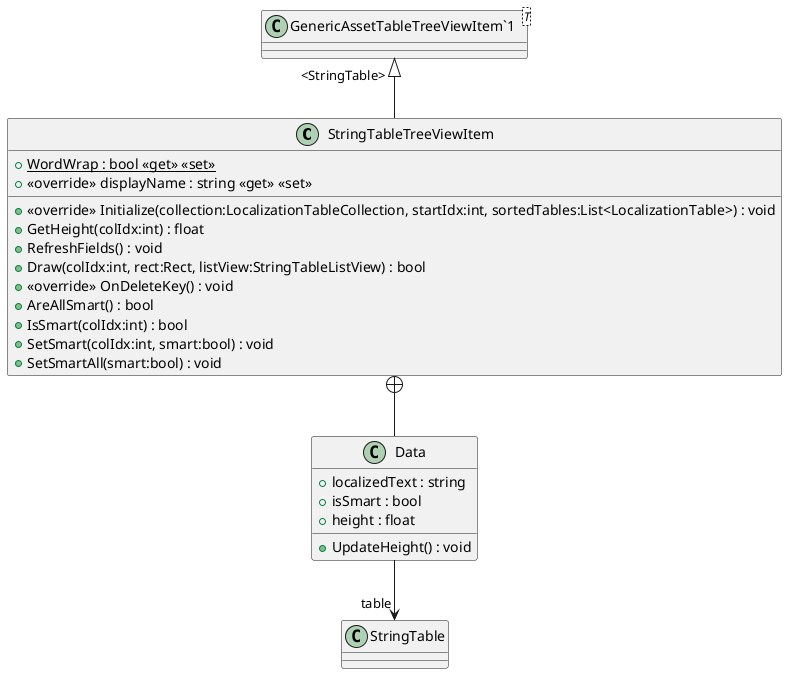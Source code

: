 @startuml
class StringTableTreeViewItem {
    + {static} WordWrap : bool <<get>> <<set>>
    + <<override>> displayName : string <<get>> <<set>>
    + <<override>> Initialize(collection:LocalizationTableCollection, startIdx:int, sortedTables:List<LocalizationTable>) : void
    + GetHeight(colIdx:int) : float
    + RefreshFields() : void
    + Draw(colIdx:int, rect:Rect, listView:StringTableListView) : bool
    + <<override>> OnDeleteKey() : void
    + AreAllSmart() : bool
    + IsSmart(colIdx:int) : bool
    + SetSmart(colIdx:int, smart:bool) : void
    + SetSmartAll(smart:bool) : void
}
class "GenericAssetTableTreeViewItem`1"<T> {
}
class Data {
    + localizedText : string
    + isSmart : bool
    + height : float
    + UpdateHeight() : void
}
"GenericAssetTableTreeViewItem`1" "<StringTable>" <|-- StringTableTreeViewItem
StringTableTreeViewItem +-- Data
Data --> "table" StringTable
@enduml
